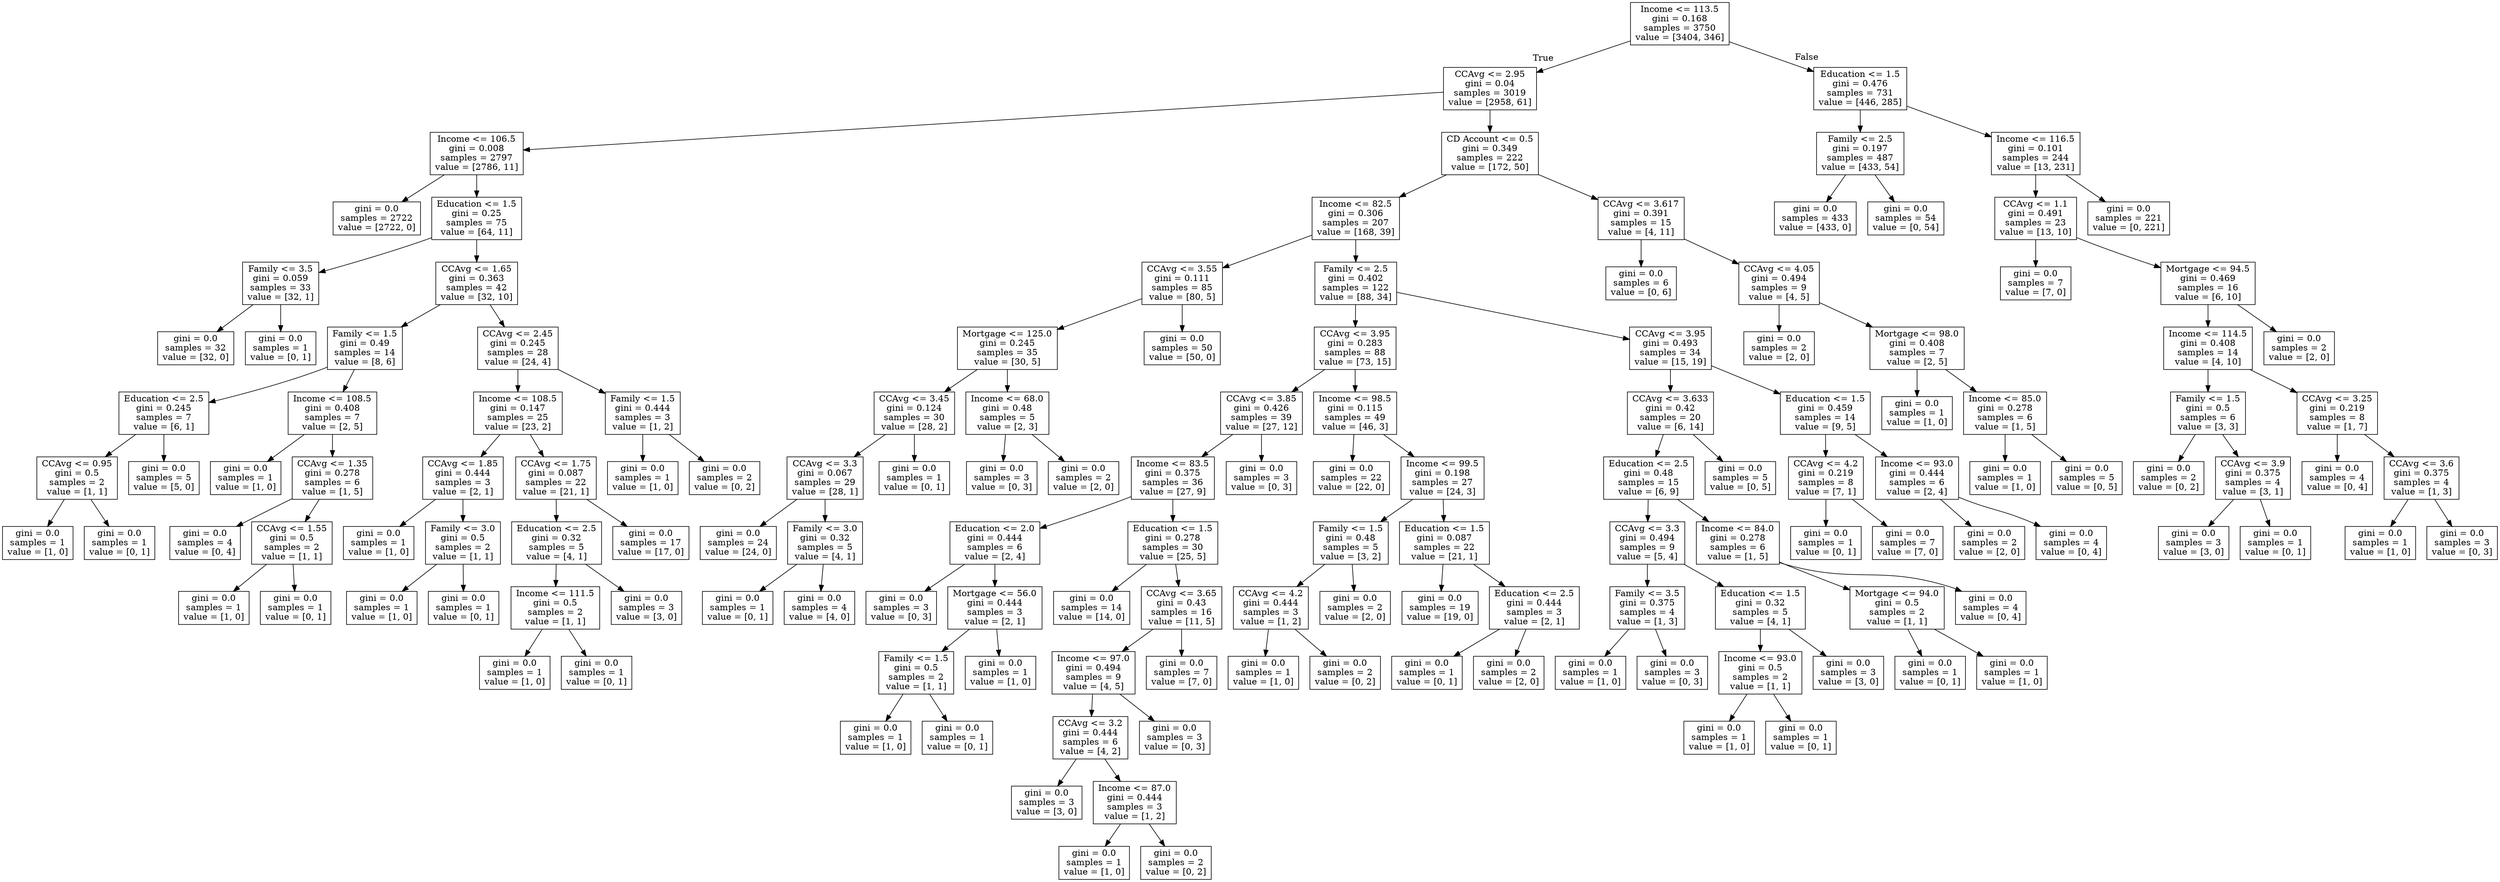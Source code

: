 digraph Tree {
node [shape=box] ;
0 [label="Income <= 113.5\ngini = 0.168\nsamples = 3750\nvalue = [3404, 346]"] ;
1 [label="CCAvg <= 2.95\ngini = 0.04\nsamples = 3019\nvalue = [2958, 61]"] ;
0 -> 1 [labeldistance=2.5, labelangle=45, headlabel="True"] ;
2 [label="Income <= 106.5\ngini = 0.008\nsamples = 2797\nvalue = [2786, 11]"] ;
1 -> 2 ;
3 [label="gini = 0.0\nsamples = 2722\nvalue = [2722, 0]"] ;
2 -> 3 ;
4 [label="Education <= 1.5\ngini = 0.25\nsamples = 75\nvalue = [64, 11]"] ;
2 -> 4 ;
5 [label="Family <= 3.5\ngini = 0.059\nsamples = 33\nvalue = [32, 1]"] ;
4 -> 5 ;
6 [label="gini = 0.0\nsamples = 32\nvalue = [32, 0]"] ;
5 -> 6 ;
7 [label="gini = 0.0\nsamples = 1\nvalue = [0, 1]"] ;
5 -> 7 ;
8 [label="CCAvg <= 1.65\ngini = 0.363\nsamples = 42\nvalue = [32, 10]"] ;
4 -> 8 ;
9 [label="Family <= 1.5\ngini = 0.49\nsamples = 14\nvalue = [8, 6]"] ;
8 -> 9 ;
10 [label="Education <= 2.5\ngini = 0.245\nsamples = 7\nvalue = [6, 1]"] ;
9 -> 10 ;
11 [label="CCAvg <= 0.95\ngini = 0.5\nsamples = 2\nvalue = [1, 1]"] ;
10 -> 11 ;
12 [label="gini = 0.0\nsamples = 1\nvalue = [1, 0]"] ;
11 -> 12 ;
13 [label="gini = 0.0\nsamples = 1\nvalue = [0, 1]"] ;
11 -> 13 ;
14 [label="gini = 0.0\nsamples = 5\nvalue = [5, 0]"] ;
10 -> 14 ;
15 [label="Income <= 108.5\ngini = 0.408\nsamples = 7\nvalue = [2, 5]"] ;
9 -> 15 ;
16 [label="gini = 0.0\nsamples = 1\nvalue = [1, 0]"] ;
15 -> 16 ;
17 [label="CCAvg <= 1.35\ngini = 0.278\nsamples = 6\nvalue = [1, 5]"] ;
15 -> 17 ;
18 [label="gini = 0.0\nsamples = 4\nvalue = [0, 4]"] ;
17 -> 18 ;
19 [label="CCAvg <= 1.55\ngini = 0.5\nsamples = 2\nvalue = [1, 1]"] ;
17 -> 19 ;
20 [label="gini = 0.0\nsamples = 1\nvalue = [1, 0]"] ;
19 -> 20 ;
21 [label="gini = 0.0\nsamples = 1\nvalue = [0, 1]"] ;
19 -> 21 ;
22 [label="CCAvg <= 2.45\ngini = 0.245\nsamples = 28\nvalue = [24, 4]"] ;
8 -> 22 ;
23 [label="Income <= 108.5\ngini = 0.147\nsamples = 25\nvalue = [23, 2]"] ;
22 -> 23 ;
24 [label="CCAvg <= 1.85\ngini = 0.444\nsamples = 3\nvalue = [2, 1]"] ;
23 -> 24 ;
25 [label="gini = 0.0\nsamples = 1\nvalue = [1, 0]"] ;
24 -> 25 ;
26 [label="Family <= 3.0\ngini = 0.5\nsamples = 2\nvalue = [1, 1]"] ;
24 -> 26 ;
27 [label="gini = 0.0\nsamples = 1\nvalue = [1, 0]"] ;
26 -> 27 ;
28 [label="gini = 0.0\nsamples = 1\nvalue = [0, 1]"] ;
26 -> 28 ;
29 [label="CCAvg <= 1.75\ngini = 0.087\nsamples = 22\nvalue = [21, 1]"] ;
23 -> 29 ;
30 [label="Education <= 2.5\ngini = 0.32\nsamples = 5\nvalue = [4, 1]"] ;
29 -> 30 ;
31 [label="Income <= 111.5\ngini = 0.5\nsamples = 2\nvalue = [1, 1]"] ;
30 -> 31 ;
32 [label="gini = 0.0\nsamples = 1\nvalue = [1, 0]"] ;
31 -> 32 ;
33 [label="gini = 0.0\nsamples = 1\nvalue = [0, 1]"] ;
31 -> 33 ;
34 [label="gini = 0.0\nsamples = 3\nvalue = [3, 0]"] ;
30 -> 34 ;
35 [label="gini = 0.0\nsamples = 17\nvalue = [17, 0]"] ;
29 -> 35 ;
36 [label="Family <= 1.5\ngini = 0.444\nsamples = 3\nvalue = [1, 2]"] ;
22 -> 36 ;
37 [label="gini = 0.0\nsamples = 1\nvalue = [1, 0]"] ;
36 -> 37 ;
38 [label="gini = 0.0\nsamples = 2\nvalue = [0, 2]"] ;
36 -> 38 ;
39 [label="CD Account <= 0.5\ngini = 0.349\nsamples = 222\nvalue = [172, 50]"] ;
1 -> 39 ;
40 [label="Income <= 82.5\ngini = 0.306\nsamples = 207\nvalue = [168, 39]"] ;
39 -> 40 ;
41 [label="CCAvg <= 3.55\ngini = 0.111\nsamples = 85\nvalue = [80, 5]"] ;
40 -> 41 ;
42 [label="Mortgage <= 125.0\ngini = 0.245\nsamples = 35\nvalue = [30, 5]"] ;
41 -> 42 ;
43 [label="CCAvg <= 3.45\ngini = 0.124\nsamples = 30\nvalue = [28, 2]"] ;
42 -> 43 ;
44 [label="CCAvg <= 3.3\ngini = 0.067\nsamples = 29\nvalue = [28, 1]"] ;
43 -> 44 ;
45 [label="gini = 0.0\nsamples = 24\nvalue = [24, 0]"] ;
44 -> 45 ;
46 [label="Family <= 3.0\ngini = 0.32\nsamples = 5\nvalue = [4, 1]"] ;
44 -> 46 ;
47 [label="gini = 0.0\nsamples = 1\nvalue = [0, 1]"] ;
46 -> 47 ;
48 [label="gini = 0.0\nsamples = 4\nvalue = [4, 0]"] ;
46 -> 48 ;
49 [label="gini = 0.0\nsamples = 1\nvalue = [0, 1]"] ;
43 -> 49 ;
50 [label="Income <= 68.0\ngini = 0.48\nsamples = 5\nvalue = [2, 3]"] ;
42 -> 50 ;
51 [label="gini = 0.0\nsamples = 3\nvalue = [0, 3]"] ;
50 -> 51 ;
52 [label="gini = 0.0\nsamples = 2\nvalue = [2, 0]"] ;
50 -> 52 ;
53 [label="gini = 0.0\nsamples = 50\nvalue = [50, 0]"] ;
41 -> 53 ;
54 [label="Family <= 2.5\ngini = 0.402\nsamples = 122\nvalue = [88, 34]"] ;
40 -> 54 ;
55 [label="CCAvg <= 3.95\ngini = 0.283\nsamples = 88\nvalue = [73, 15]"] ;
54 -> 55 ;
56 [label="CCAvg <= 3.85\ngini = 0.426\nsamples = 39\nvalue = [27, 12]"] ;
55 -> 56 ;
57 [label="Income <= 83.5\ngini = 0.375\nsamples = 36\nvalue = [27, 9]"] ;
56 -> 57 ;
58 [label="Education <= 2.0\ngini = 0.444\nsamples = 6\nvalue = [2, 4]"] ;
57 -> 58 ;
59 [label="gini = 0.0\nsamples = 3\nvalue = [0, 3]"] ;
58 -> 59 ;
60 [label="Mortgage <= 56.0\ngini = 0.444\nsamples = 3\nvalue = [2, 1]"] ;
58 -> 60 ;
61 [label="Family <= 1.5\ngini = 0.5\nsamples = 2\nvalue = [1, 1]"] ;
60 -> 61 ;
62 [label="gini = 0.0\nsamples = 1\nvalue = [1, 0]"] ;
61 -> 62 ;
63 [label="gini = 0.0\nsamples = 1\nvalue = [0, 1]"] ;
61 -> 63 ;
64 [label="gini = 0.0\nsamples = 1\nvalue = [1, 0]"] ;
60 -> 64 ;
65 [label="Education <= 1.5\ngini = 0.278\nsamples = 30\nvalue = [25, 5]"] ;
57 -> 65 ;
66 [label="gini = 0.0\nsamples = 14\nvalue = [14, 0]"] ;
65 -> 66 ;
67 [label="CCAvg <= 3.65\ngini = 0.43\nsamples = 16\nvalue = [11, 5]"] ;
65 -> 67 ;
68 [label="Income <= 97.0\ngini = 0.494\nsamples = 9\nvalue = [4, 5]"] ;
67 -> 68 ;
69 [label="CCAvg <= 3.2\ngini = 0.444\nsamples = 6\nvalue = [4, 2]"] ;
68 -> 69 ;
70 [label="gini = 0.0\nsamples = 3\nvalue = [3, 0]"] ;
69 -> 70 ;
71 [label="Income <= 87.0\ngini = 0.444\nsamples = 3\nvalue = [1, 2]"] ;
69 -> 71 ;
72 [label="gini = 0.0\nsamples = 1\nvalue = [1, 0]"] ;
71 -> 72 ;
73 [label="gini = 0.0\nsamples = 2\nvalue = [0, 2]"] ;
71 -> 73 ;
74 [label="gini = 0.0\nsamples = 3\nvalue = [0, 3]"] ;
68 -> 74 ;
75 [label="gini = 0.0\nsamples = 7\nvalue = [7, 0]"] ;
67 -> 75 ;
76 [label="gini = 0.0\nsamples = 3\nvalue = [0, 3]"] ;
56 -> 76 ;
77 [label="Income <= 98.5\ngini = 0.115\nsamples = 49\nvalue = [46, 3]"] ;
55 -> 77 ;
78 [label="gini = 0.0\nsamples = 22\nvalue = [22, 0]"] ;
77 -> 78 ;
79 [label="Income <= 99.5\ngini = 0.198\nsamples = 27\nvalue = [24, 3]"] ;
77 -> 79 ;
80 [label="Family <= 1.5\ngini = 0.48\nsamples = 5\nvalue = [3, 2]"] ;
79 -> 80 ;
81 [label="CCAvg <= 4.2\ngini = 0.444\nsamples = 3\nvalue = [1, 2]"] ;
80 -> 81 ;
82 [label="gini = 0.0\nsamples = 1\nvalue = [1, 0]"] ;
81 -> 82 ;
83 [label="gini = 0.0\nsamples = 2\nvalue = [0, 2]"] ;
81 -> 83 ;
84 [label="gini = 0.0\nsamples = 2\nvalue = [2, 0]"] ;
80 -> 84 ;
85 [label="Education <= 1.5\ngini = 0.087\nsamples = 22\nvalue = [21, 1]"] ;
79 -> 85 ;
86 [label="gini = 0.0\nsamples = 19\nvalue = [19, 0]"] ;
85 -> 86 ;
87 [label="Education <= 2.5\ngini = 0.444\nsamples = 3\nvalue = [2, 1]"] ;
85 -> 87 ;
88 [label="gini = 0.0\nsamples = 1\nvalue = [0, 1]"] ;
87 -> 88 ;
89 [label="gini = 0.0\nsamples = 2\nvalue = [2, 0]"] ;
87 -> 89 ;
90 [label="CCAvg <= 3.95\ngini = 0.493\nsamples = 34\nvalue = [15, 19]"] ;
54 -> 90 ;
91 [label="CCAvg <= 3.633\ngini = 0.42\nsamples = 20\nvalue = [6, 14]"] ;
90 -> 91 ;
92 [label="Education <= 2.5\ngini = 0.48\nsamples = 15\nvalue = [6, 9]"] ;
91 -> 92 ;
93 [label="CCAvg <= 3.3\ngini = 0.494\nsamples = 9\nvalue = [5, 4]"] ;
92 -> 93 ;
94 [label="Family <= 3.5\ngini = 0.375\nsamples = 4\nvalue = [1, 3]"] ;
93 -> 94 ;
95 [label="gini = 0.0\nsamples = 1\nvalue = [1, 0]"] ;
94 -> 95 ;
96 [label="gini = 0.0\nsamples = 3\nvalue = [0, 3]"] ;
94 -> 96 ;
97 [label="Education <= 1.5\ngini = 0.32\nsamples = 5\nvalue = [4, 1]"] ;
93 -> 97 ;
98 [label="Income <= 93.0\ngini = 0.5\nsamples = 2\nvalue = [1, 1]"] ;
97 -> 98 ;
99 [label="gini = 0.0\nsamples = 1\nvalue = [1, 0]"] ;
98 -> 99 ;
100 [label="gini = 0.0\nsamples = 1\nvalue = [0, 1]"] ;
98 -> 100 ;
101 [label="gini = 0.0\nsamples = 3\nvalue = [3, 0]"] ;
97 -> 101 ;
102 [label="Income <= 84.0\ngini = 0.278\nsamples = 6\nvalue = [1, 5]"] ;
92 -> 102 ;
103 [label="Mortgage <= 94.0\ngini = 0.5\nsamples = 2\nvalue = [1, 1]"] ;
102 -> 103 ;
104 [label="gini = 0.0\nsamples = 1\nvalue = [0, 1]"] ;
103 -> 104 ;
105 [label="gini = 0.0\nsamples = 1\nvalue = [1, 0]"] ;
103 -> 105 ;
106 [label="gini = 0.0\nsamples = 4\nvalue = [0, 4]"] ;
102 -> 106 ;
107 [label="gini = 0.0\nsamples = 5\nvalue = [0, 5]"] ;
91 -> 107 ;
108 [label="Education <= 1.5\ngini = 0.459\nsamples = 14\nvalue = [9, 5]"] ;
90 -> 108 ;
109 [label="CCAvg <= 4.2\ngini = 0.219\nsamples = 8\nvalue = [7, 1]"] ;
108 -> 109 ;
110 [label="gini = 0.0\nsamples = 1\nvalue = [0, 1]"] ;
109 -> 110 ;
111 [label="gini = 0.0\nsamples = 7\nvalue = [7, 0]"] ;
109 -> 111 ;
112 [label="Income <= 93.0\ngini = 0.444\nsamples = 6\nvalue = [2, 4]"] ;
108 -> 112 ;
113 [label="gini = 0.0\nsamples = 2\nvalue = [2, 0]"] ;
112 -> 113 ;
114 [label="gini = 0.0\nsamples = 4\nvalue = [0, 4]"] ;
112 -> 114 ;
115 [label="CCAvg <= 3.617\ngini = 0.391\nsamples = 15\nvalue = [4, 11]"] ;
39 -> 115 ;
116 [label="gini = 0.0\nsamples = 6\nvalue = [0, 6]"] ;
115 -> 116 ;
117 [label="CCAvg <= 4.05\ngini = 0.494\nsamples = 9\nvalue = [4, 5]"] ;
115 -> 117 ;
118 [label="gini = 0.0\nsamples = 2\nvalue = [2, 0]"] ;
117 -> 118 ;
119 [label="Mortgage <= 98.0\ngini = 0.408\nsamples = 7\nvalue = [2, 5]"] ;
117 -> 119 ;
120 [label="gini = 0.0\nsamples = 1\nvalue = [1, 0]"] ;
119 -> 120 ;
121 [label="Income <= 85.0\ngini = 0.278\nsamples = 6\nvalue = [1, 5]"] ;
119 -> 121 ;
122 [label="gini = 0.0\nsamples = 1\nvalue = [1, 0]"] ;
121 -> 122 ;
123 [label="gini = 0.0\nsamples = 5\nvalue = [0, 5]"] ;
121 -> 123 ;
124 [label="Education <= 1.5\ngini = 0.476\nsamples = 731\nvalue = [446, 285]"] ;
0 -> 124 [labeldistance=2.5, labelangle=-45, headlabel="False"] ;
125 [label="Family <= 2.5\ngini = 0.197\nsamples = 487\nvalue = [433, 54]"] ;
124 -> 125 ;
126 [label="gini = 0.0\nsamples = 433\nvalue = [433, 0]"] ;
125 -> 126 ;
127 [label="gini = 0.0\nsamples = 54\nvalue = [0, 54]"] ;
125 -> 127 ;
128 [label="Income <= 116.5\ngini = 0.101\nsamples = 244\nvalue = [13, 231]"] ;
124 -> 128 ;
129 [label="CCAvg <= 1.1\ngini = 0.491\nsamples = 23\nvalue = [13, 10]"] ;
128 -> 129 ;
130 [label="gini = 0.0\nsamples = 7\nvalue = [7, 0]"] ;
129 -> 130 ;
131 [label="Mortgage <= 94.5\ngini = 0.469\nsamples = 16\nvalue = [6, 10]"] ;
129 -> 131 ;
132 [label="Income <= 114.5\ngini = 0.408\nsamples = 14\nvalue = [4, 10]"] ;
131 -> 132 ;
133 [label="Family <= 1.5\ngini = 0.5\nsamples = 6\nvalue = [3, 3]"] ;
132 -> 133 ;
134 [label="gini = 0.0\nsamples = 2\nvalue = [0, 2]"] ;
133 -> 134 ;
135 [label="CCAvg <= 3.9\ngini = 0.375\nsamples = 4\nvalue = [3, 1]"] ;
133 -> 135 ;
136 [label="gini = 0.0\nsamples = 3\nvalue = [3, 0]"] ;
135 -> 136 ;
137 [label="gini = 0.0\nsamples = 1\nvalue = [0, 1]"] ;
135 -> 137 ;
138 [label="CCAvg <= 3.25\ngini = 0.219\nsamples = 8\nvalue = [1, 7]"] ;
132 -> 138 ;
139 [label="gini = 0.0\nsamples = 4\nvalue = [0, 4]"] ;
138 -> 139 ;
140 [label="CCAvg <= 3.6\ngini = 0.375\nsamples = 4\nvalue = [1, 3]"] ;
138 -> 140 ;
141 [label="gini = 0.0\nsamples = 1\nvalue = [1, 0]"] ;
140 -> 141 ;
142 [label="gini = 0.0\nsamples = 3\nvalue = [0, 3]"] ;
140 -> 142 ;
143 [label="gini = 0.0\nsamples = 2\nvalue = [2, 0]"] ;
131 -> 143 ;
144 [label="gini = 0.0\nsamples = 221\nvalue = [0, 221]"] ;
128 -> 144 ;
}